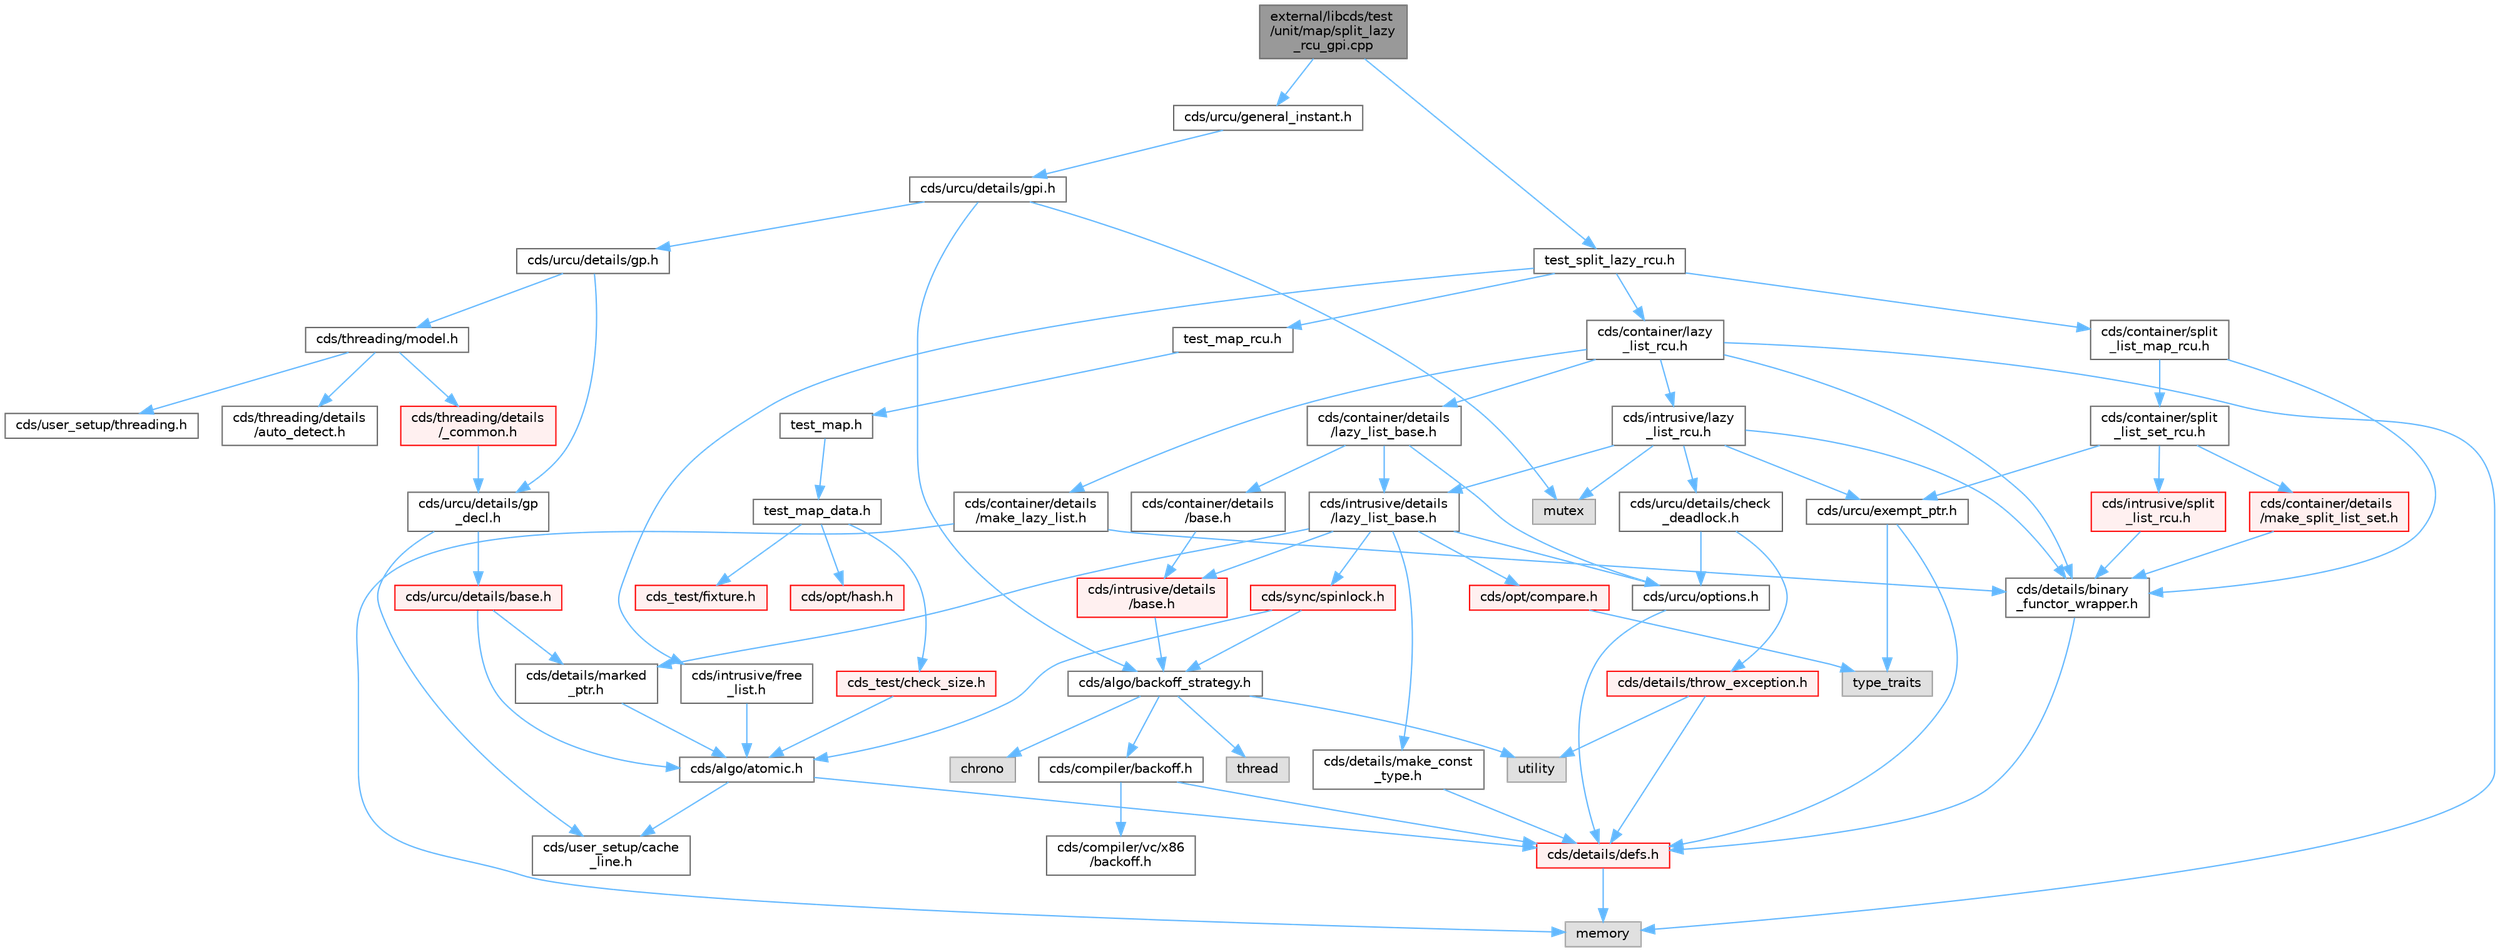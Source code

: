 digraph "external/libcds/test/unit/map/split_lazy_rcu_gpi.cpp"
{
 // LATEX_PDF_SIZE
  bgcolor="transparent";
  edge [fontname=Helvetica,fontsize=10,labelfontname=Helvetica,labelfontsize=10];
  node [fontname=Helvetica,fontsize=10,shape=box,height=0.2,width=0.4];
  Node1 [id="Node000001",label="external/libcds/test\l/unit/map/split_lazy\l_rcu_gpi.cpp",height=0.2,width=0.4,color="gray40", fillcolor="grey60", style="filled", fontcolor="black",tooltip=" "];
  Node1 -> Node2 [id="edge1_Node000001_Node000002",color="steelblue1",style="solid",tooltip=" "];
  Node2 [id="Node000002",label="cds/urcu/general_instant.h",height=0.2,width=0.4,color="grey40", fillcolor="white", style="filled",URL="$general__instant_8h.html",tooltip=" "];
  Node2 -> Node3 [id="edge2_Node000002_Node000003",color="steelblue1",style="solid",tooltip=" "];
  Node3 [id="Node000003",label="cds/urcu/details/gpi.h",height=0.2,width=0.4,color="grey40", fillcolor="white", style="filled",URL="$gpi_8h.html",tooltip=" "];
  Node3 -> Node4 [id="edge3_Node000003_Node000004",color="steelblue1",style="solid",tooltip=" "];
  Node4 [id="Node000004",label="mutex",height=0.2,width=0.4,color="grey60", fillcolor="#E0E0E0", style="filled",tooltip=" "];
  Node3 -> Node5 [id="edge4_Node000003_Node000005",color="steelblue1",style="solid",tooltip=" "];
  Node5 [id="Node000005",label="cds/urcu/details/gp.h",height=0.2,width=0.4,color="grey40", fillcolor="white", style="filled",URL="$gp_8h.html",tooltip=" "];
  Node5 -> Node6 [id="edge5_Node000005_Node000006",color="steelblue1",style="solid",tooltip=" "];
  Node6 [id="Node000006",label="cds/urcu/details/gp\l_decl.h",height=0.2,width=0.4,color="grey40", fillcolor="white", style="filled",URL="$gp__decl_8h.html",tooltip=" "];
  Node6 -> Node7 [id="edge6_Node000006_Node000007",color="steelblue1",style="solid",tooltip=" "];
  Node7 [id="Node000007",label="cds/urcu/details/base.h",height=0.2,width=0.4,color="red", fillcolor="#FFF0F0", style="filled",URL="$external_2libcds_2cds_2urcu_2details_2base_8h.html",tooltip=" "];
  Node7 -> Node8 [id="edge7_Node000007_Node000008",color="steelblue1",style="solid",tooltip=" "];
  Node8 [id="Node000008",label="cds/algo/atomic.h",height=0.2,width=0.4,color="grey40", fillcolor="white", style="filled",URL="$external_2libcds_2cds_2algo_2atomic_8h.html",tooltip=" "];
  Node8 -> Node9 [id="edge8_Node000008_Node000009",color="steelblue1",style="solid",tooltip=" "];
  Node9 [id="Node000009",label="cds/details/defs.h",height=0.2,width=0.4,color="red", fillcolor="#FFF0F0", style="filled",URL="$details_2defs_8h.html",tooltip=" "];
  Node9 -> Node17 [id="edge9_Node000009_Node000017",color="steelblue1",style="solid",tooltip=" "];
  Node17 [id="Node000017",label="memory",height=0.2,width=0.4,color="grey60", fillcolor="#E0E0E0", style="filled",tooltip=" "];
  Node8 -> Node22 [id="edge10_Node000008_Node000022",color="steelblue1",style="solid",tooltip=" "];
  Node22 [id="Node000022",label="cds/user_setup/cache\l_line.h",height=0.2,width=0.4,color="grey40", fillcolor="white", style="filled",URL="$cache__line_8h.html",tooltip="Cache-line size definition"];
  Node7 -> Node45 [id="edge11_Node000007_Node000045",color="steelblue1",style="solid",tooltip=" "];
  Node45 [id="Node000045",label="cds/details/marked\l_ptr.h",height=0.2,width=0.4,color="grey40", fillcolor="white", style="filled",URL="$marked__ptr_8h.html",tooltip=" "];
  Node45 -> Node8 [id="edge12_Node000045_Node000008",color="steelblue1",style="solid",tooltip=" "];
  Node6 -> Node22 [id="edge13_Node000006_Node000022",color="steelblue1",style="solid",tooltip=" "];
  Node5 -> Node46 [id="edge14_Node000005_Node000046",color="steelblue1",style="solid",tooltip=" "];
  Node46 [id="Node000046",label="cds/threading/model.h",height=0.2,width=0.4,color="grey40", fillcolor="white", style="filled",URL="$model_8h.html",tooltip=" "];
  Node46 -> Node47 [id="edge15_Node000046_Node000047",color="steelblue1",style="solid",tooltip=" "];
  Node47 [id="Node000047",label="cds/threading/details\l/_common.h",height=0.2,width=0.4,color="red", fillcolor="#FFF0F0", style="filled",URL="$__common_8h.html",tooltip=" "];
  Node47 -> Node6 [id="edge16_Node000047_Node000006",color="steelblue1",style="solid",tooltip=" "];
  Node46 -> Node51 [id="edge17_Node000046_Node000051",color="steelblue1",style="solid",tooltip=" "];
  Node51 [id="Node000051",label="cds/user_setup/threading.h",height=0.2,width=0.4,color="grey40", fillcolor="white", style="filled",URL="$external_2libcds_2cds_2user__setup_2threading_8h.html",tooltip=" "];
  Node46 -> Node52 [id="edge18_Node000046_Node000052",color="steelblue1",style="solid",tooltip=" "];
  Node52 [id="Node000052",label="cds/threading/details\l/auto_detect.h",height=0.2,width=0.4,color="grey40", fillcolor="white", style="filled",URL="$auto__detect_8h.html",tooltip=" "];
  Node3 -> Node53 [id="edge19_Node000003_Node000053",color="steelblue1",style="solid",tooltip=" "];
  Node53 [id="Node000053",label="cds/algo/backoff_strategy.h",height=0.2,width=0.4,color="grey40", fillcolor="white", style="filled",URL="$backoff__strategy_8h.html",tooltip=" "];
  Node53 -> Node41 [id="edge20_Node000053_Node000041",color="steelblue1",style="solid",tooltip=" "];
  Node41 [id="Node000041",label="utility",height=0.2,width=0.4,color="grey60", fillcolor="#E0E0E0", style="filled",tooltip=" "];
  Node53 -> Node36 [id="edge21_Node000053_Node000036",color="steelblue1",style="solid",tooltip=" "];
  Node36 [id="Node000036",label="thread",height=0.2,width=0.4,color="grey60", fillcolor="#E0E0E0", style="filled",tooltip=" "];
  Node53 -> Node54 [id="edge22_Node000053_Node000054",color="steelblue1",style="solid",tooltip=" "];
  Node54 [id="Node000054",label="chrono",height=0.2,width=0.4,color="grey60", fillcolor="#E0E0E0", style="filled",tooltip=" "];
  Node53 -> Node55 [id="edge23_Node000053_Node000055",color="steelblue1",style="solid",tooltip=" "];
  Node55 [id="Node000055",label="cds/compiler/backoff.h",height=0.2,width=0.4,color="grey40", fillcolor="white", style="filled",URL="$backoff_8h.html",tooltip=" "];
  Node55 -> Node9 [id="edge24_Node000055_Node000009",color="steelblue1",style="solid",tooltip=" "];
  Node55 -> Node56 [id="edge25_Node000055_Node000056",color="steelblue1",style="solid",tooltip=" "];
  Node56 [id="Node000056",label="cds/compiler/vc/x86\l/backoff.h",height=0.2,width=0.4,color="grey40", fillcolor="white", style="filled",URL="$vc_2x86_2backoff_8h.html",tooltip=" "];
  Node1 -> Node57 [id="edge26_Node000001_Node000057",color="steelblue1",style="solid",tooltip=" "];
  Node57 [id="Node000057",label="test_split_lazy_rcu.h",height=0.2,width=0.4,color="grey40", fillcolor="white", style="filled",URL="$map_2test__split__lazy__rcu_8h.html",tooltip=" "];
  Node57 -> Node58 [id="edge27_Node000057_Node000058",color="steelblue1",style="solid",tooltip=" "];
  Node58 [id="Node000058",label="test_map_rcu.h",height=0.2,width=0.4,color="grey40", fillcolor="white", style="filled",URL="$test__map__rcu_8h.html",tooltip=" "];
  Node58 -> Node59 [id="edge28_Node000058_Node000059",color="steelblue1",style="solid",tooltip=" "];
  Node59 [id="Node000059",label="test_map.h",height=0.2,width=0.4,color="grey40", fillcolor="white", style="filled",URL="$map_2test__map_8h.html",tooltip=" "];
  Node59 -> Node60 [id="edge29_Node000059_Node000060",color="steelblue1",style="solid",tooltip=" "];
  Node60 [id="Node000060",label="test_map_data.h",height=0.2,width=0.4,color="grey40", fillcolor="white", style="filled",URL="$map_2test__map__data_8h.html",tooltip=" "];
  Node60 -> Node61 [id="edge30_Node000060_Node000061",color="steelblue1",style="solid",tooltip=" "];
  Node61 [id="Node000061",label="cds_test/check_size.h",height=0.2,width=0.4,color="red", fillcolor="#FFF0F0", style="filled",URL="$check__size_8h.html",tooltip=" "];
  Node61 -> Node8 [id="edge31_Node000061_Node000008",color="steelblue1",style="solid",tooltip=" "];
  Node60 -> Node64 [id="edge32_Node000060_Node000064",color="steelblue1",style="solid",tooltip=" "];
  Node64 [id="Node000064",label="cds_test/fixture.h",height=0.2,width=0.4,color="red", fillcolor="#FFF0F0", style="filled",URL="$fixture_8h.html",tooltip=" "];
  Node60 -> Node67 [id="edge33_Node000060_Node000067",color="steelblue1",style="solid",tooltip=" "];
  Node67 [id="Node000067",label="cds/opt/hash.h",height=0.2,width=0.4,color="red", fillcolor="#FFF0F0", style="filled",URL="$external_2libcds_2cds_2opt_2hash_8h.html",tooltip=" "];
  Node57 -> Node72 [id="edge34_Node000057_Node000072",color="steelblue1",style="solid",tooltip=" "];
  Node72 [id="Node000072",label="cds/container/lazy\l_list_rcu.h",height=0.2,width=0.4,color="grey40", fillcolor="white", style="filled",URL="$container_2lazy__list__rcu_8h.html",tooltip=" "];
  Node72 -> Node17 [id="edge35_Node000072_Node000017",color="steelblue1",style="solid",tooltip=" "];
  Node72 -> Node73 [id="edge36_Node000072_Node000073",color="steelblue1",style="solid",tooltip=" "];
  Node73 [id="Node000073",label="cds/container/details\l/lazy_list_base.h",height=0.2,width=0.4,color="grey40", fillcolor="white", style="filled",URL="$container_2details_2lazy__list__base_8h.html",tooltip=" "];
  Node73 -> Node74 [id="edge37_Node000073_Node000074",color="steelblue1",style="solid",tooltip=" "];
  Node74 [id="Node000074",label="cds/container/details\l/base.h",height=0.2,width=0.4,color="grey40", fillcolor="white", style="filled",URL="$external_2libcds_2cds_2container_2details_2base_8h.html",tooltip=" "];
  Node74 -> Node75 [id="edge38_Node000074_Node000075",color="steelblue1",style="solid",tooltip=" "];
  Node75 [id="Node000075",label="cds/intrusive/details\l/base.h",height=0.2,width=0.4,color="red", fillcolor="#FFF0F0", style="filled",URL="$external_2libcds_2cds_2intrusive_2details_2base_8h.html",tooltip=" "];
  Node75 -> Node53 [id="edge39_Node000075_Node000053",color="steelblue1",style="solid",tooltip=" "];
  Node73 -> Node78 [id="edge40_Node000073_Node000078",color="steelblue1",style="solid",tooltip=" "];
  Node78 [id="Node000078",label="cds/intrusive/details\l/lazy_list_base.h",height=0.2,width=0.4,color="grey40", fillcolor="white", style="filled",URL="$intrusive_2details_2lazy__list__base_8h.html",tooltip=" "];
  Node78 -> Node75 [id="edge41_Node000078_Node000075",color="steelblue1",style="solid",tooltip=" "];
  Node78 -> Node79 [id="edge42_Node000078_Node000079",color="steelblue1",style="solid",tooltip=" "];
  Node79 [id="Node000079",label="cds/opt/compare.h",height=0.2,width=0.4,color="red", fillcolor="#FFF0F0", style="filled",URL="$external_2libcds_2cds_2opt_2compare_8h.html",tooltip=" "];
  Node79 -> Node25 [id="edge43_Node000079_Node000025",color="steelblue1",style="solid",tooltip=" "];
  Node25 [id="Node000025",label="type_traits",height=0.2,width=0.4,color="grey60", fillcolor="#E0E0E0", style="filled",tooltip=" "];
  Node78 -> Node45 [id="edge44_Node000078_Node000045",color="steelblue1",style="solid",tooltip=" "];
  Node78 -> Node80 [id="edge45_Node000078_Node000080",color="steelblue1",style="solid",tooltip=" "];
  Node80 [id="Node000080",label="cds/details/make_const\l_type.h",height=0.2,width=0.4,color="grey40", fillcolor="white", style="filled",URL="$make__const__type_8h.html",tooltip=" "];
  Node80 -> Node9 [id="edge46_Node000080_Node000009",color="steelblue1",style="solid",tooltip=" "];
  Node78 -> Node81 [id="edge47_Node000078_Node000081",color="steelblue1",style="solid",tooltip=" "];
  Node81 [id="Node000081",label="cds/sync/spinlock.h",height=0.2,width=0.4,color="red", fillcolor="#FFF0F0", style="filled",URL="$sync_2spinlock_8h.html",tooltip=" "];
  Node81 -> Node8 [id="edge48_Node000081_Node000008",color="steelblue1",style="solid",tooltip=" "];
  Node81 -> Node53 [id="edge49_Node000081_Node000053",color="steelblue1",style="solid",tooltip=" "];
  Node78 -> Node82 [id="edge50_Node000078_Node000082",color="steelblue1",style="solid",tooltip=" "];
  Node82 [id="Node000082",label="cds/urcu/options.h",height=0.2,width=0.4,color="grey40", fillcolor="white", style="filled",URL="$urcu_2options_8h.html",tooltip=" "];
  Node82 -> Node9 [id="edge51_Node000082_Node000009",color="steelblue1",style="solid",tooltip=" "];
  Node73 -> Node82 [id="edge52_Node000073_Node000082",color="steelblue1",style="solid",tooltip=" "];
  Node72 -> Node83 [id="edge53_Node000072_Node000083",color="steelblue1",style="solid",tooltip=" "];
  Node83 [id="Node000083",label="cds/intrusive/lazy\l_list_rcu.h",height=0.2,width=0.4,color="grey40", fillcolor="white", style="filled",URL="$intrusive_2lazy__list__rcu_8h.html",tooltip=" "];
  Node83 -> Node4 [id="edge54_Node000083_Node000004",color="steelblue1",style="solid",tooltip=" "];
  Node83 -> Node78 [id="edge55_Node000083_Node000078",color="steelblue1",style="solid",tooltip=" "];
  Node83 -> Node84 [id="edge56_Node000083_Node000084",color="steelblue1",style="solid",tooltip=" "];
  Node84 [id="Node000084",label="cds/urcu/details/check\l_deadlock.h",height=0.2,width=0.4,color="grey40", fillcolor="white", style="filled",URL="$check__deadlock_8h.html",tooltip=" "];
  Node84 -> Node82 [id="edge57_Node000084_Node000082",color="steelblue1",style="solid",tooltip=" "];
  Node84 -> Node39 [id="edge58_Node000084_Node000039",color="steelblue1",style="solid",tooltip=" "];
  Node39 [id="Node000039",label="cds/details/throw_exception.h",height=0.2,width=0.4,color="red", fillcolor="#FFF0F0", style="filled",URL="$throw__exception_8h.html",tooltip=" "];
  Node39 -> Node9 [id="edge59_Node000039_Node000009",color="steelblue1",style="solid",tooltip=" "];
  Node39 -> Node41 [id="edge60_Node000039_Node000041",color="steelblue1",style="solid",tooltip=" "];
  Node83 -> Node85 [id="edge61_Node000083_Node000085",color="steelblue1",style="solid",tooltip=" "];
  Node85 [id="Node000085",label="cds/details/binary\l_functor_wrapper.h",height=0.2,width=0.4,color="grey40", fillcolor="white", style="filled",URL="$binary__functor__wrapper_8h.html",tooltip=" "];
  Node85 -> Node9 [id="edge62_Node000085_Node000009",color="steelblue1",style="solid",tooltip=" "];
  Node83 -> Node86 [id="edge63_Node000083_Node000086",color="steelblue1",style="solid",tooltip=" "];
  Node86 [id="Node000086",label="cds/urcu/exempt_ptr.h",height=0.2,width=0.4,color="grey40", fillcolor="white", style="filled",URL="$exempt__ptr_8h.html",tooltip=" "];
  Node86 -> Node25 [id="edge64_Node000086_Node000025",color="steelblue1",style="solid",tooltip=" "];
  Node86 -> Node9 [id="edge65_Node000086_Node000009",color="steelblue1",style="solid",tooltip=" "];
  Node72 -> Node85 [id="edge66_Node000072_Node000085",color="steelblue1",style="solid",tooltip=" "];
  Node72 -> Node87 [id="edge67_Node000072_Node000087",color="steelblue1",style="solid",tooltip=" "];
  Node87 [id="Node000087",label="cds/container/details\l/make_lazy_list.h",height=0.2,width=0.4,color="grey40", fillcolor="white", style="filled",URL="$make__lazy__list_8h.html",tooltip=" "];
  Node87 -> Node85 [id="edge68_Node000087_Node000085",color="steelblue1",style="solid",tooltip=" "];
  Node87 -> Node17 [id="edge69_Node000087_Node000017",color="steelblue1",style="solid",tooltip=" "];
  Node57 -> Node88 [id="edge70_Node000057_Node000088",color="steelblue1",style="solid",tooltip=" "];
  Node88 [id="Node000088",label="cds/container/split\l_list_map_rcu.h",height=0.2,width=0.4,color="grey40", fillcolor="white", style="filled",URL="$split__list__map__rcu_8h.html",tooltip=" "];
  Node88 -> Node89 [id="edge71_Node000088_Node000089",color="steelblue1",style="solid",tooltip=" "];
  Node89 [id="Node000089",label="cds/container/split\l_list_set_rcu.h",height=0.2,width=0.4,color="grey40", fillcolor="white", style="filled",URL="$split__list__set__rcu_8h.html",tooltip=" "];
  Node89 -> Node90 [id="edge72_Node000089_Node000090",color="steelblue1",style="solid",tooltip=" "];
  Node90 [id="Node000090",label="cds/intrusive/split\l_list_rcu.h",height=0.2,width=0.4,color="red", fillcolor="#FFF0F0", style="filled",URL="$split__list__rcu_8h.html",tooltip=" "];
  Node90 -> Node85 [id="edge73_Node000090_Node000085",color="steelblue1",style="solid",tooltip=" "];
  Node89 -> Node98 [id="edge74_Node000089_Node000098",color="steelblue1",style="solid",tooltip=" "];
  Node98 [id="Node000098",label="cds/container/details\l/make_split_list_set.h",height=0.2,width=0.4,color="red", fillcolor="#FFF0F0", style="filled",URL="$make__split__list__set_8h.html",tooltip=" "];
  Node98 -> Node85 [id="edge75_Node000098_Node000085",color="steelblue1",style="solid",tooltip=" "];
  Node89 -> Node86 [id="edge76_Node000089_Node000086",color="steelblue1",style="solid",tooltip=" "];
  Node88 -> Node85 [id="edge77_Node000088_Node000085",color="steelblue1",style="solid",tooltip=" "];
  Node57 -> Node95 [id="edge78_Node000057_Node000095",color="steelblue1",style="solid",tooltip=" "];
  Node95 [id="Node000095",label="cds/intrusive/free\l_list.h",height=0.2,width=0.4,color="grey40", fillcolor="white", style="filled",URL="$free__list_8h.html",tooltip=" "];
  Node95 -> Node8 [id="edge79_Node000095_Node000008",color="steelblue1",style="solid",tooltip=" "];
}
